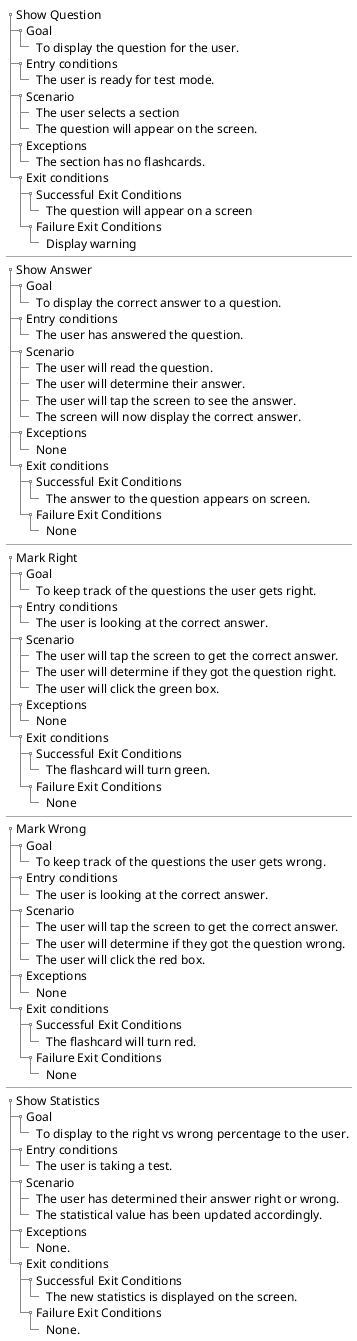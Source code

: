 @startsalt
{
{T
+ Show Question
++  Goal
+++ To display the question for the user.
++ Entry conditions
+++ The user is ready for test mode.
++ Scenario
+++ The user selects a section
+++ The question will appear on the screen.
++ Exceptions
+++ The section has no flashcards.
++ Exit conditions
+++ Successful Exit Conditions
++++ The question will appear on a screen
+++ Failure Exit Conditions
++++ Display warning
}
---
{T
+ Show Answer
++  Goal
+++ To display the correct answer to a question.
++ Entry conditions
+++ The user has answered the question.
++ Scenario
+++ The user will read the question.
+++ The user will determine their answer.
+++ The user will tap the screen to see the answer.
+++ The screen will now display the correct answer.
++ Exceptions
+++ None
++ Exit conditions
+++ Successful Exit Conditions
++++ The answer to the question appears on screen.
+++ Failure Exit Conditions
++++ None
}
---
{T
+ Mark Right
++  Goal
+++ To keep track of the questions the user gets right.
++ Entry conditions
+++ The user is looking at the correct answer.
++ Scenario
+++ The user will tap the screen to get the correct answer.
+++ The user will determine if they got the question right.
+++ The user will click the green box.
++ Exceptions
+++ None
++ Exit conditions
+++ Successful Exit Conditions
++++ The flashcard will turn green.
+++ Failure Exit Conditions
++++ None
}
---
{T
+ Mark Wrong
++  Goal
+++ To keep track of the questions the user gets wrong.
++ Entry conditions
+++ The user is looking at the correct answer.
++ Scenario
+++ The user will tap the screen to get the correct answer.
+++ The user will determine if they got the question wrong.
+++ The user will click the red box.
++ Exceptions
+++ None
++ Exit conditions
+++ Successful Exit Conditions
++++ The flashcard will turn red.
+++ Failure Exit Conditions
++++ None
}
---
{T
+ Show Statistics
++  Goal
+++ To display to the right vs wrong percentage to the user.
++ Entry conditions
+++ The user is taking a test.
++ Scenario
+++ The user has determined their answer right or wrong.
+++ The statistical value has been updated accordingly.
++ Exceptions
+++ None.
++ Exit conditions
+++ Successful Exit Conditions
++++ The new statistics is displayed on the screen.
+++ Failure Exit Conditions
++++ None.
}

}
@endsalt
